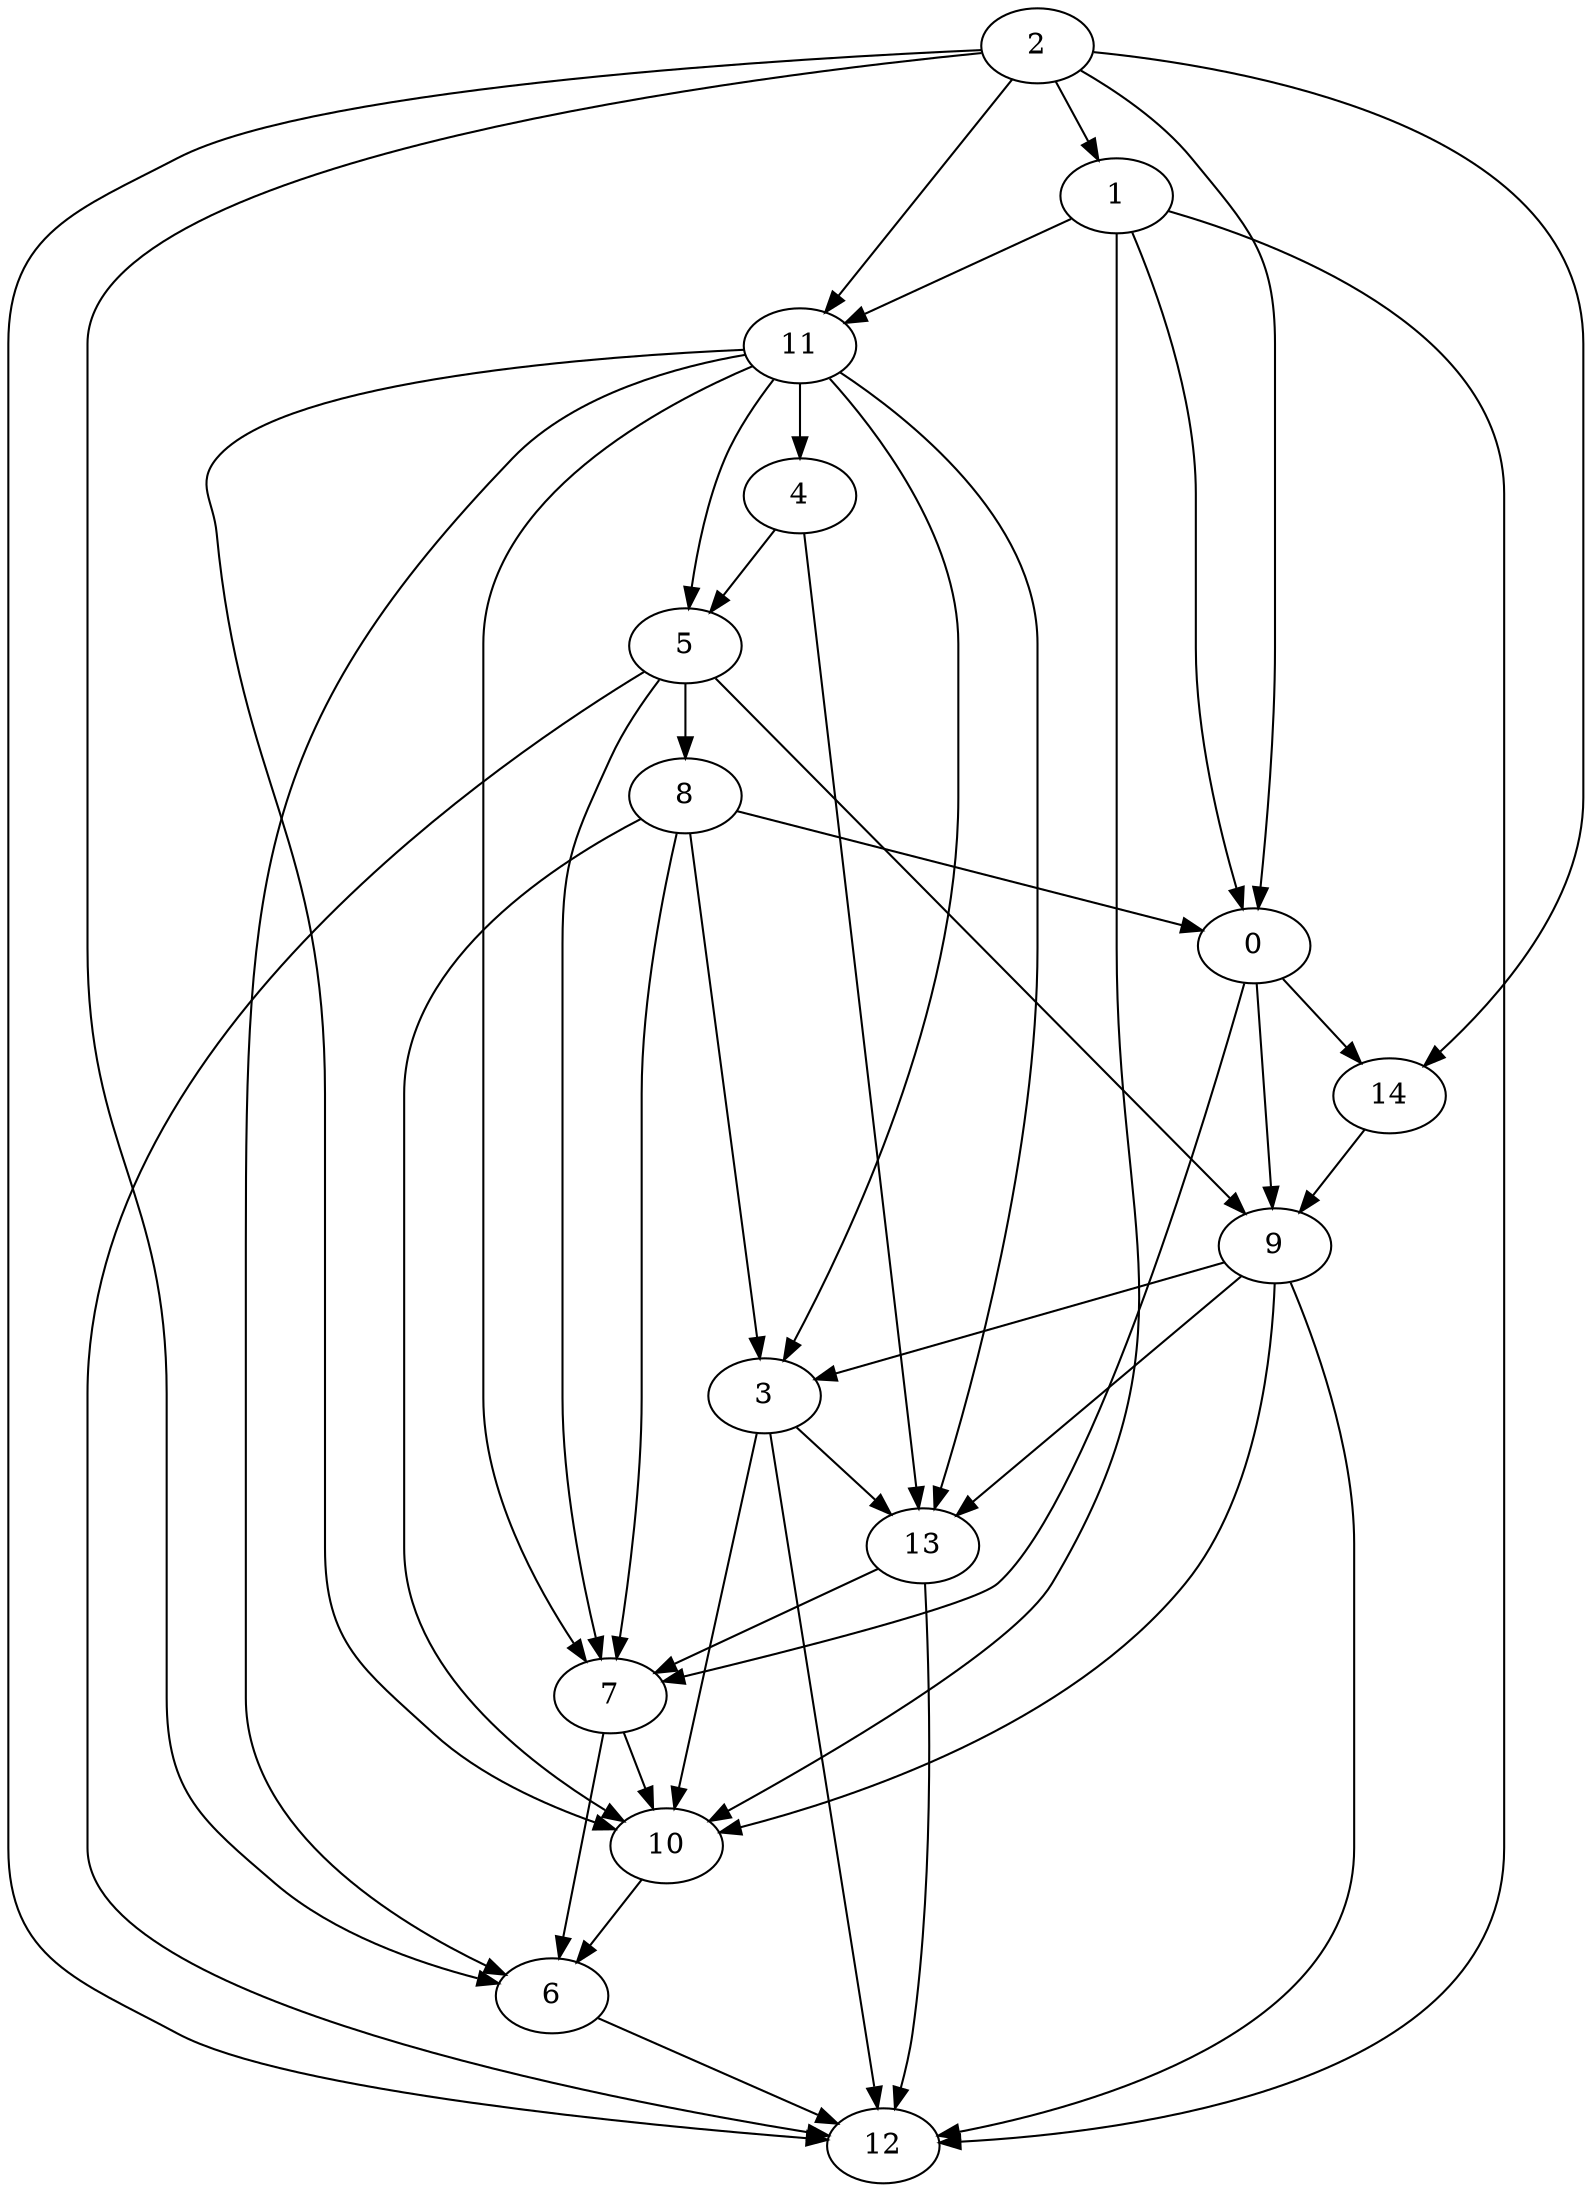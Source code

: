 strict digraph {
0;
1;
2;
3;
4;
5;
6;
7;
8;
9;
10;
11;
12;
13;
14;
0 -> 14;
0 -> 9;
0 -> 7;
1 -> 11;
1 -> 12;
1 -> 0;
1 -> 10;
2 -> 1;
2 -> 0;
2 -> 14;
2 -> 12;
2 -> 11;
2 -> 6;
3 -> 13;
3 -> 10;
3 -> 12;
4 -> 5;
4 -> 13;
5 -> 8;
5 -> 7;
5 -> 12;
5 -> 9;
6 -> 12;
7 -> 10;
7 -> 6;
8 -> 0;
8 -> 10;
8 -> 7;
8 -> 3;
9 -> 3;
9 -> 12;
9 -> 10;
9 -> 13;
10 -> 6;
11 -> 4;
11 -> 5;
11 -> 3;
11 -> 13;
11 -> 7;
11 -> 6;
11 -> 10;
13 -> 7;
13 -> 12;
14 -> 9;
}
